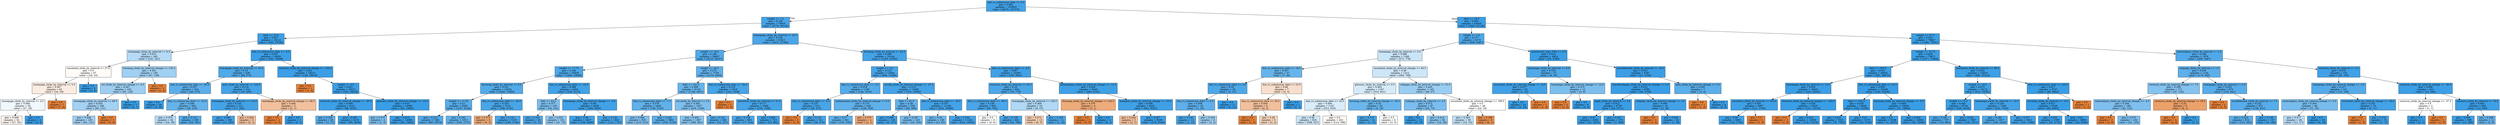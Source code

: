 digraph Tree {
node [shape=box, style="filled", color="black"] ;
0 [label="due_vs_submission_date <= 0.5\ngini = 0.083\nsamples = 153943\nvalue = [6670, 147273]", fillcolor="#399de5f3"] ;
1 [label="weight <= 1.5\ngini = 0.126\nsamples = 70923\nvalue = [4778, 66145]", fillcolor="#399de5ed"] ;
0 -> 1 [labeldistance=2.5, labelangle=45, headlabel="True"] ;
2 [label="date <= 33.0\ngini = 0.037\nsamples = 19112\nvalue = [363, 18749]", fillcolor="#399de5fa"] ;
1 -> 2 ;
3 [label="homepage_clicks_by_interval <= 6.5\ngini = 0.474\nsamples = 262\nvalue = [101, 161]", fillcolor="#399de55f"] ;
2 -> 3 ;
4 [label="oucontent_clicks_by_interval <= 37.0\ngini = 0.5\nsamples = 67\nvalue = [34, 33]", fillcolor="#e5813908"] ;
3 -> 4 ;
5 [label="homepage_clicks_by_interval <= 5.5\ngini = 0.497\nsamples = 63\nvalue = [34, 29]", fillcolor="#e5813925"] ;
4 -> 5 ;
6 [label="homepage_clicks_by_interval <= 4.5\ngini = 0.499\nsamples = 56\nvalue = [27, 29]", fillcolor="#399de512"] ;
5 -> 6 ;
7 [label="gini = 0.499\nsamples = 52\nvalue = [27, 25]", fillcolor="#e5813913"] ;
6 -> 7 ;
8 [label="gini = 0.0\nsamples = 4\nvalue = [0, 4]", fillcolor="#399de5ff"] ;
6 -> 8 ;
9 [label="gini = 0.0\nsamples = 7\nvalue = [7, 0]", fillcolor="#e58139ff"] ;
5 -> 9 ;
10 [label="gini = 0.0\nsamples = 4\nvalue = [0, 4]", fillcolor="#399de5ff"] ;
4 -> 10 ;
11 [label="forumng_clicks_by_interval_change <= 130.5\ngini = 0.451\nsamples = 195\nvalue = [67, 128]", fillcolor="#399de57a"] ;
3 -> 11 ;
12 [label="url_clicks_by_interval_change <= 4.5\ngini = 0.447\nsamples = 193\nvalue = [65, 128]", fillcolor="#399de57e"] ;
11 -> 12 ;
13 [label="homepage_clicks_by_interval <= 68.5\ngini = 0.455\nsamples = 186\nvalue = [65, 121]", fillcolor="#399de576"] ;
12 -> 13 ;
14 [label="gini = 0.448\nsamples = 183\nvalue = [62, 121]", fillcolor="#399de57c"] ;
13 -> 14 ;
15 [label="gini = 0.0\nsamples = 3\nvalue = [3, 0]", fillcolor="#e58139ff"] ;
13 -> 15 ;
16 [label="gini = 0.0\nsamples = 7\nvalue = [0, 7]", fillcolor="#399de5ff"] ;
12 -> 16 ;
17 [label="gini = 0.0\nsamples = 2\nvalue = [2, 0]", fillcolor="#e58139ff"] ;
11 -> 17 ;
18 [label="due_vs_submission_date <= -6.5\ngini = 0.027\nsamples = 18850\nvalue = [262, 18588]", fillcolor="#399de5fb"] ;
2 -> 18 ;
19 [label="homepage_clicks_by_interval <= 10.5\ngini = 0.19\nsamples = 638\nvalue = [68, 570]", fillcolor="#399de5e1"] ;
18 -> 19 ;
20 [label="due_vs_submission_date <= -85.5\ngini = 0.257\nsamples = 324\nvalue = [49, 275]", fillcolor="#399de5d2"] ;
19 -> 20 ;
21 [label="gini = 0.0\nsamples = 56\nvalue = [0, 56]", fillcolor="#399de5ff"] ;
20 -> 21 ;
22 [label="due_vs_submission_date <= -24.5\ngini = 0.299\nsamples = 268\nvalue = [49, 219]", fillcolor="#399de5c6"] ;
20 -> 22 ;
23 [label="gini = 0.475\nsamples = 62\nvalue = [24, 38]", fillcolor="#399de55e"] ;
22 -> 23 ;
24 [label="gini = 0.213\nsamples = 206\nvalue = [25, 181]", fillcolor="#399de5dc"] ;
22 -> 24 ;
25 [label="quiz_clicks_by_interval <= 102.0\ngini = 0.114\nsamples = 314\nvalue = [19, 295]", fillcolor="#399de5ef"] ;
19 -> 25 ;
26 [label="homepage_clicks_by_interval <= 119.0\ngini = 0.103\nsamples = 311\nvalue = [17, 294]", fillcolor="#399de5f0"] ;
25 -> 26 ;
27 [label="gini = 0.093\nsamples = 308\nvalue = [15, 293]", fillcolor="#399de5f2"] ;
26 -> 27 ;
28 [label="gini = 0.444\nsamples = 3\nvalue = [2, 1]", fillcolor="#e581397f"] ;
26 -> 28 ;
29 [label="homepage_clicks_by_interval_change <= 48.5\ngini = 0.444\nsamples = 3\nvalue = [2, 1]", fillcolor="#e581397f"] ;
25 -> 29 ;
30 [label="gini = 0.0\nsamples = 2\nvalue = [2, 0]", fillcolor="#e58139ff"] ;
29 -> 30 ;
31 [label="gini = 0.0\nsamples = 1\nvalue = [0, 1]", fillcolor="#399de5ff"] ;
29 -> 31 ;
32 [label="resource_clicks_by_interval_change <= -155.0\ngini = 0.021\nsamples = 18212\nvalue = [194, 18018]", fillcolor="#399de5fc"] ;
18 -> 32 ;
33 [label="gini = 0.0\nsamples = 1\nvalue = [1, 0]", fillcolor="#e58139ff"] ;
32 -> 33 ;
34 [label="weight <= 0.5\ngini = 0.021\nsamples = 18211\nvalue = [193, 18018]", fillcolor="#399de5fc"] ;
32 -> 34 ;
35 [label="resource_clicks_by_interval_change <= -45.5\ngini = 0.046\nsamples = 4151\nvalue = [98, 4053]", fillcolor="#399de5f9"] ;
34 -> 35 ;
36 [label="gini = 0.255\nsamples = 20\nvalue = [3, 17]", fillcolor="#399de5d2"] ;
35 -> 36 ;
37 [label="gini = 0.045\nsamples = 4131\nvalue = [95, 4036]", fillcolor="#399de5f9"] ;
35 -> 37 ;
38 [label="glossary_clicks_by_interval_change <= -12.0\ngini = 0.013\nsamples = 14060\nvalue = [95, 13965]", fillcolor="#399de5fd"] ;
34 -> 38 ;
39 [label="gini = 0.375\nsamples = 4\nvalue = [1, 3]", fillcolor="#399de5aa"] ;
38 -> 39 ;
40 [label="gini = 0.013\nsamples = 14056\nvalue = [94, 13962]", fillcolor="#399de5fd"] ;
38 -> 40 ;
41 [label="homepage_clicks_by_interval <= 25.5\ngini = 0.156\nsamples = 51811\nvalue = [4415, 47396]", fillcolor="#399de5e7"] ;
1 -> 41 ;
42 [label="weight <= 19.0\ngini = 0.199\nsamples = 28667\nvalue = [3210, 25457]", fillcolor="#399de5df"] ;
41 -> 42 ;
43 [label="weight <= 17.75\ngini = 0.168\nsamples = 20938\nvalue = [1940, 18998]", fillcolor="#399de5e5"] ;
42 -> 43 ;
44 [label="forumng_clicks_by_interval <= 6.5\ngini = 0.201\nsamples = 14534\nvalue = [1646, 12888]", fillcolor="#399de5de"] ;
43 -> 44 ;
45 [label="weight <= 11.25\ngini = 0.23\nsamples = 9393\nvalue = [1247, 8146]", fillcolor="#399de5d8"] ;
44 -> 45 ;
46 [label="gini = 0.213\nsamples = 7481\nvalue = [907, 6574]", fillcolor="#399de5dc"] ;
45 -> 46 ;
47 [label="gini = 0.292\nsamples = 1912\nvalue = [340, 1572]", fillcolor="#399de5c8"] ;
45 -> 47 ;
48 [label="due_vs_submission_date <= -40.0\ngini = 0.143\nsamples = 5141\nvalue = [399, 4742]", fillcolor="#399de5ea"] ;
44 -> 48 ;
49 [label="gini = 0.375\nsamples = 8\nvalue = [6, 2]", fillcolor="#e58139aa"] ;
48 -> 49 ;
50 [label="gini = 0.141\nsamples = 5133\nvalue = [393, 4740]", fillcolor="#399de5ea"] ;
48 -> 50 ;
51 [label="due_vs_submission_date <= -24.5\ngini = 0.088\nsamples = 6404\nvalue = [294, 6110]", fillcolor="#399de5f3"] ;
43 -> 51 ;
52 [label="date <= 64.5\ngini = 0.377\nsamples = 135\nvalue = [34, 101]", fillcolor="#399de5a9"] ;
51 -> 52 ;
53 [label="gini = 0.161\nsamples = 34\nvalue = [3, 31]", fillcolor="#399de5e6"] ;
52 -> 53 ;
54 [label="gini = 0.425\nsamples = 101\nvalue = [31, 70]", fillcolor="#399de58e"] ;
52 -> 54 ;
55 [label="homepage_clicks_by_interval_change <= -6.5\ngini = 0.08\nsamples = 6269\nvalue = [260, 6009]", fillcolor="#399de5f4"] ;
51 -> 55 ;
56 [label="gini = 0.06\nsamples = 4427\nvalue = [138, 4289]", fillcolor="#399de5f7"] ;
55 -> 56 ;
57 [label="gini = 0.124\nsamples = 1842\nvalue = [122, 1720]", fillcolor="#399de5ed"] ;
55 -> 57 ;
58 [label="weight <= 26.5\ngini = 0.275\nsamples = 7729\nvalue = [1270, 6459]", fillcolor="#399de5cd"] ;
42 -> 58 ;
59 [label="date <= 161.5\ngini = 0.309\nsamples = 6119\nvalue = [1168, 4951]", fillcolor="#399de5c3"] ;
58 -> 59 ;
60 [label="due_vs_submission_date <= -7.5\ngini = 0.278\nsamples = 4492\nvalue = [749, 3743]", fillcolor="#399de5cc"] ;
59 -> 60 ;
61 [label="gini = 0.384\nsamples = 830\nvalue = [215, 615]", fillcolor="#399de5a6"] ;
60 -> 61 ;
62 [label="gini = 0.249\nsamples = 3662\nvalue = [534, 3128]", fillcolor="#399de5d3"] ;
60 -> 62 ;
63 [label="url_clicks_by_interval <= 3.5\ngini = 0.382\nsamples = 1627\nvalue = [419, 1208]", fillcolor="#399de5a7"] ;
59 -> 63 ;
64 [label="gini = 0.405\nsamples = 1367\nvalue = [386, 981]", fillcolor="#399de59b"] ;
63 -> 64 ;
65 [label="gini = 0.222\nsamples = 260\nvalue = [33, 227]", fillcolor="#399de5da"] ;
63 -> 65 ;
66 [label="due_vs_submission_date <= -94.5\ngini = 0.119\nsamples = 1610\nvalue = [102, 1508]", fillcolor="#399de5ee"] ;
58 -> 66 ;
67 [label="gini = 0.0\nsamples = 2\nvalue = [2, 0]", fillcolor="#e58139ff"] ;
66 -> 67 ;
68 [label="oucontent_clicks_by_interval <= 51.5\ngini = 0.117\nsamples = 1608\nvalue = [100, 1508]", fillcolor="#399de5ee"] ;
66 -> 68 ;
69 [label="gini = 0.158\nsamples = 893\nvalue = [77, 816]", fillcolor="#399de5e7"] ;
68 -> 69 ;
70 [label="gini = 0.062\nsamples = 715\nvalue = [23, 692]", fillcolor="#399de5f7"] ;
68 -> 70 ;
71 [label="forumng_clicks_by_interval <= 43.5\ngini = 0.099\nsamples = 23144\nvalue = [1205, 21939]", fillcolor="#399de5f1"] ;
41 -> 71 ;
72 [label="weight <= 2.5\ngini = 0.123\nsamples = 12844\nvalue = [846, 11998]", fillcolor="#399de5ed"] ;
71 -> 72 ;
73 [label="due_vs_submission_date <= -2.5\ngini = 0.218\nsamples = 1158\nvalue = [144, 1014]", fillcolor="#399de5db"] ;
72 -> 73 ;
74 [label="due_vs_submission_date <= -5.5\ngini = 0.137\nsamples = 513\nvalue = [38, 475]", fillcolor="#399de5eb"] ;
73 -> 74 ;
75 [label="gini = 0.0\nsamples = 2\nvalue = [2, 0]", fillcolor="#e58139ff"] ;
74 -> 75 ;
76 [label="gini = 0.131\nsamples = 511\nvalue = [36, 475]", fillcolor="#399de5ec"] ;
74 -> 76 ;
77 [label="ouelluminate_clicks_by_interval_change <= 8.5\ngini = 0.275\nsamples = 645\nvalue = [106, 539]", fillcolor="#399de5cd"] ;
73 -> 77 ;
78 [label="gini = 0.27\nsamples = 641\nvalue = [103, 538]", fillcolor="#399de5ce"] ;
77 -> 78 ;
79 [label="gini = 0.375\nsamples = 4\nvalue = [3, 1]", fillcolor="#e58139aa"] ;
77 -> 79 ;
80 [label="ouwiki_clicks_by_interval_change <= -27.5\ngini = 0.113\nsamples = 11686\nvalue = [702, 10984]", fillcolor="#399de5ef"] ;
72 -> 80 ;
81 [label="date <= 91.5\ngini = 0.28\nsamples = 356\nvalue = [60, 296]", fillcolor="#399de5cb"] ;
80 -> 81 ;
82 [label="gini = 0.086\nsamples = 133\nvalue = [6, 127]", fillcolor="#399de5f3"] ;
81 -> 82 ;
83 [label="gini = 0.367\nsamples = 223\nvalue = [54, 169]", fillcolor="#399de5ae"] ;
81 -> 83 ;
84 [label="due_vs_submission_date <= -20.5\ngini = 0.107\nsamples = 11330\nvalue = [642, 10688]", fillcolor="#399de5f0"] ;
80 -> 84 ;
85 [label="gini = 0.34\nsamples = 106\nvalue = [23, 83]", fillcolor="#399de5b8"] ;
84 -> 85 ;
86 [label="gini = 0.104\nsamples = 11224\nvalue = [619, 10605]", fillcolor="#399de5f0"] ;
84 -> 86 ;
87 [label="due_vs_submission_date <= -6.5\ngini = 0.067\nsamples = 10300\nvalue = [359, 9941]", fillcolor="#399de5f6"] ;
71 -> 87 ;
88 [label="resource_clicks_by_interval <= 34.5\ngini = 0.16\nsamples = 854\nvalue = [75, 779]", fillcolor="#399de5e6"] ;
87 -> 88 ;
89 [label="due_vs_submission_date <= -40.5\ngini = 0.146\nsamples = 830\nvalue = [66, 764]", fillcolor="#399de5e9"] ;
88 -> 89 ;
90 [label="gini = 0.5\nsamples = 8\nvalue = [4, 4]", fillcolor="#e5813900"] ;
89 -> 90 ;
91 [label="gini = 0.139\nsamples = 822\nvalue = [62, 760]", fillcolor="#399de5ea"] ;
89 -> 91 ;
92 [label="homepage_clicks_by_interval <= 128.5\ngini = 0.469\nsamples = 24\nvalue = [9, 15]", fillcolor="#399de566"] ;
88 -> 92 ;
93 [label="gini = 0.473\nsamples = 13\nvalue = [8, 5]", fillcolor="#e5813960"] ;
92 -> 93 ;
94 [label="gini = 0.165\nsamples = 11\nvalue = [1, 10]", fillcolor="#399de5e6"] ;
92 -> 94 ;
95 [label="externalquiz_clicks_by_interval_change <= -12.5\ngini = 0.058\nsamples = 9446\nvalue = [284, 9162]", fillcolor="#399de5f7"] ;
87 -> 95 ;
96 [label="forumng_clicks_by_interval_change <= 216.0\ngini = 0.375\nsamples = 4\nvalue = [3, 1]", fillcolor="#e58139aa"] ;
95 -> 96 ;
97 [label="gini = 0.0\nsamples = 3\nvalue = [3, 0]", fillcolor="#e58139ff"] ;
96 -> 97 ;
98 [label="gini = 0.0\nsamples = 1\nvalue = [0, 1]", fillcolor="#399de5ff"] ;
96 -> 98 ;
99 [label="dualpane_clicks_by_interval_change <= -23.5\ngini = 0.058\nsamples = 9442\nvalue = [281, 9161]", fillcolor="#399de5f7"] ;
95 -> 99 ;
100 [label="gini = 0.444\nsamples = 3\nvalue = [2, 1]", fillcolor="#e581397f"] ;
99 -> 100 ;
101 [label="gini = 0.057\nsamples = 9439\nvalue = [279, 9160]", fillcolor="#399de5f7"] ;
99 -> 101 ;
102 [label="date <= 19.5\ngini = 0.045\nsamples = 83020\nvalue = [1892, 81128]", fillcolor="#399de5f9"] ;
0 -> 102 [labeldistance=2.5, labelangle=-45, headlabel="False"] ;
103 [label="weight <= 1.0\ngini = 0.177\nsamples = 6173\nvalue = [606, 5567]", fillcolor="#399de5e3"] ;
102 -> 103 ;
104 [label="homepage_clicks_by_interval <= 0.5\ngini = 0.488\nsamples = 1349\nvalue = [571, 778]", fillcolor="#399de544"] ;
103 -> 104 ;
105 [label="due_vs_submission_date <= 18.5\ngini = 0.307\nsamples = 37\nvalue = [7, 30]", fillcolor="#399de5c4"] ;
104 -> 105 ;
106 [label="due_vs_submission_date <= 3.5\ngini = 0.18\nsamples = 30\nvalue = [3, 27]", fillcolor="#399de5e3"] ;
105 -> 106 ;
107 [label="due_vs_submission_date <= 2.5\ngini = 0.266\nsamples = 19\nvalue = [3, 16]", fillcolor="#399de5cf"] ;
106 -> 107 ;
108 [label="gini = 0.142\nsamples = 13\nvalue = [1, 12]", fillcolor="#399de5ea"] ;
107 -> 108 ;
109 [label="gini = 0.444\nsamples = 6\nvalue = [2, 4]", fillcolor="#399de57f"] ;
107 -> 109 ;
110 [label="gini = 0.0\nsamples = 11\nvalue = [0, 11]", fillcolor="#399de5ff"] ;
106 -> 110 ;
111 [label="due_vs_submission_date <= 23.0\ngini = 0.49\nsamples = 7\nvalue = [4, 3]", fillcolor="#e5813940"] ;
105 -> 111 ;
112 [label="due_vs_submission_date <= 20.5\ngini = 0.444\nsamples = 6\nvalue = [4, 2]", fillcolor="#e581397f"] ;
111 -> 112 ;
113 [label="gini = 0.0\nsamples = 1\nvalue = [1, 0]", fillcolor="#e58139ff"] ;
112 -> 113 ;
114 [label="gini = 0.48\nsamples = 5\nvalue = [3, 2]", fillcolor="#e5813955"] ;
112 -> 114 ;
115 [label="gini = 0.0\nsamples = 1\nvalue = [0, 1]", fillcolor="#399de5ff"] ;
111 -> 115 ;
116 [label="oucontent_clicks_by_interval_change <= 84.5\ngini = 0.49\nsamples = 1312\nvalue = [564, 748]", fillcolor="#399de53f"] ;
104 -> 116 ;
117 [label="glossary_clicks_by_interval <= 3.5\ngini = 0.493\nsamples = 1167\nvalue = [516, 651]", fillcolor="#399de535"] ;
116 -> 117 ;
118 [label="due_vs_submission_date <= 10.5\ngini = 0.494\nsamples = 1147\nvalue = [512, 635]", fillcolor="#399de531"] ;
117 -> 118 ;
119 [label="gini = 0.49\nsamples = 925\nvalue = [398, 527]", fillcolor="#399de53e"] ;
118 -> 119 ;
120 [label="gini = 0.5\nsamples = 222\nvalue = [114, 108]", fillcolor="#e581390d"] ;
118 -> 120 ;
121 [label="forumng_clicks_by_interval_change <= 40.0\ngini = 0.32\nsamples = 20\nvalue = [4, 16]", fillcolor="#399de5bf"] ;
117 -> 121 ;
122 [label="gini = 0.133\nsamples = 14\nvalue = [1, 13]", fillcolor="#399de5eb"] ;
121 -> 122 ;
123 [label="gini = 0.5\nsamples = 6\nvalue = [3, 3]", fillcolor="#e5813900"] ;
121 -> 123 ;
124 [label="subpage_clicks_by_interval_change <= 23.5\ngini = 0.443\nsamples = 145\nvalue = [48, 97]", fillcolor="#399de581"] ;
116 -> 124 ;
125 [label="subpage_clicks_by_interval <= 4.5\ngini = 0.372\nsamples = 97\nvalue = [24, 73]", fillcolor="#399de5ab"] ;
124 -> 125 ;
126 [label="gini = 0.0\nsamples = 15\nvalue = [0, 15]", fillcolor="#399de5ff"] ;
125 -> 126 ;
127 [label="gini = 0.414\nsamples = 82\nvalue = [24, 58]", fillcolor="#399de595"] ;
125 -> 127 ;
128 [label="oucontent_clicks_by_interval_change <= 198.0\ngini = 0.5\nsamples = 48\nvalue = [24, 24]", fillcolor="#e5813900"] ;
124 -> 128 ;
129 [label="gini = 0.484\nsamples = 39\nvalue = [16, 23]", fillcolor="#399de54e"] ;
128 -> 129 ;
130 [label="gini = 0.198\nsamples = 9\nvalue = [8, 1]", fillcolor="#e58139df"] ;
128 -> 130 ;
131 [label="assessment_type_TMA <= 0.5\ngini = 0.014\nsamples = 4824\nvalue = [35, 4789]", fillcolor="#399de5fd"] ;
103 -> 131 ;
132 [label="homepage_clicks_by_interval <= 8.0\ngini = 0.193\nsamples = 37\nvalue = [4, 33]", fillcolor="#399de5e0"] ;
131 -> 132 ;
133 [label="oucontent_clicks_by_interval_change <= 16.5\ngini = 0.077\nsamples = 25\nvalue = [1, 24]", fillcolor="#399de5f4"] ;
132 -> 133 ;
134 [label="gini = 0.0\nsamples = 24\nvalue = [0, 24]", fillcolor="#399de5ff"] ;
133 -> 134 ;
135 [label="gini = 0.0\nsamples = 1\nvalue = [1, 0]", fillcolor="#e58139ff"] ;
133 -> 135 ;
136 [label="homepage_clicks_by_interval_change <= 12.0\ngini = 0.375\nsamples = 12\nvalue = [3, 9]", fillcolor="#399de5aa"] ;
132 -> 136 ;
137 [label="gini = 0.0\nsamples = 3\nvalue = [3, 0]", fillcolor="#e58139ff"] ;
136 -> 137 ;
138 [label="gini = 0.0\nsamples = 9\nvalue = [0, 9]", fillcolor="#399de5ff"] ;
136 -> 138 ;
139 [label="oucollaborate_clicks_by_interval <= 16.5\ngini = 0.013\nsamples = 4787\nvalue = [31, 4756]", fillcolor="#399de5fd"] ;
131 -> 139 ;
140 [label="sharedsubpage_clicks_by_interval_change <= 0.5\ngini = 0.012\nsamples = 4780\nvalue = [30, 4750]", fillcolor="#399de5fd"] ;
139 -> 140 ;
141 [label="page_clicks_by_interval <= 4.5\ngini = 0.012\nsamples = 4739\nvalue = [28, 4711]", fillcolor="#399de5fd"] ;
140 -> 141 ;
142 [label="gini = 0.01\nsamples = 4364\nvalue = [21, 4343]", fillcolor="#399de5fe"] ;
141 -> 142 ;
143 [label="gini = 0.037\nsamples = 375\nvalue = [7, 368]", fillcolor="#399de5fa"] ;
141 -> 143 ;
144 [label="subpage_clicks_by_interval_change <= 3.5\ngini = 0.093\nsamples = 41\nvalue = [2, 39]", fillcolor="#399de5f2"] ;
140 -> 144 ;
145 [label="gini = 0.0\nsamples = 1\nvalue = [1, 0]", fillcolor="#e58139ff"] ;
144 -> 145 ;
146 [label="gini = 0.049\nsamples = 40\nvalue = [1, 39]", fillcolor="#399de5f8"] ;
144 -> 146 ;
147 [label="quiz_clicks_by_interval_change <= 2.5\ngini = 0.245\nsamples = 7\nvalue = [1, 6]", fillcolor="#399de5d4"] ;
139 -> 147 ;
148 [label="gini = 0.0\nsamples = 1\nvalue = [1, 0]", fillcolor="#e58139ff"] ;
147 -> 148 ;
149 [label="gini = 0.0\nsamples = 6\nvalue = [0, 6]", fillcolor="#399de5ff"] ;
147 -> 149 ;
150 [label="weight <= 67.5\ngini = 0.033\nsamples = 76847\nvalue = [1286, 75561]", fillcolor="#399de5fb"] ;
102 -> 150 ;
151 [label="weight <= 13.75\ngini = 0.028\nsamples = 74971\nvalue = [1077, 73894]", fillcolor="#399de5fb"] ;
150 -> 151 ;
152 [label="date <= 183.5\ngini = 0.015\nsamples = 49052\nvalue = [382, 48670]", fillcolor="#399de5fd"] ;
151 -> 152 ;
153 [label="homepage_clicks_by_interval <= 13.5\ngini = 0.029\nsamples = 16504\nvalue = [242, 16262]", fillcolor="#399de5fb"] ;
152 -> 153 ;
154 [label="oucontent_clicks_by_interval <= 243.0\ngini = 0.061\nsamples = 3867\nvalue = [121, 3746]", fillcolor="#399de5f7"] ;
153 -> 154 ;
155 [label="gini = 0.06\nsamples = 3866\nvalue = [120, 3746]", fillcolor="#399de5f7"] ;
154 -> 155 ;
156 [label="gini = 0.0\nsamples = 1\nvalue = [1, 0]", fillcolor="#e58139ff"] ;
154 -> 156 ;
157 [label="resource_clicks_by_interval_change <= -163.0\ngini = 0.019\nsamples = 12637\nvalue = [121, 12516]", fillcolor="#399de5fd"] ;
153 -> 157 ;
158 [label="gini = 0.0\nsamples = 1\nvalue = [1, 0]", fillcolor="#e58139ff"] ;
157 -> 158 ;
159 [label="gini = 0.019\nsamples = 12636\nvalue = [120, 12516]", fillcolor="#399de5fd"] ;
157 -> 159 ;
160 [label="due_vs_submission_date <= 32.5\ngini = 0.009\nsamples = 32548\nvalue = [140, 32408]", fillcolor="#399de5fe"] ;
152 -> 160 ;
161 [label="date <= 232.5\ngini = 0.016\nsamples = 12608\nvalue = [103, 12505]", fillcolor="#399de5fd"] ;
160 -> 161 ;
162 [label="gini = 0.021\nsamples = 7433\nvalue = [78, 7355]", fillcolor="#399de5fc"] ;
161 -> 162 ;
163 [label="gini = 0.01\nsamples = 5175\nvalue = [25, 5150]", fillcolor="#399de5fe"] ;
161 -> 163 ;
164 [label="forumng_clicks_by_interval_change <= -5.5\ngini = 0.004\nsamples = 19940\nvalue = [37, 19903]", fillcolor="#399de5ff"] ;
160 -> 164 ;
165 [label="gini = 0.0\nsamples = 5338\nvalue = [1, 5337]", fillcolor="#399de5ff"] ;
164 -> 165 ;
166 [label="gini = 0.005\nsamples = 14602\nvalue = [36, 14566]", fillcolor="#399de5fe"] ;
164 -> 166 ;
167 [label="oucontent_clicks_by_interval <= 89.5\ngini = 0.052\nsamples = 25919\nvalue = [695, 25224]", fillcolor="#399de5f8"] ;
151 -> 167 ;
168 [label="weight <= 19.0\ngini = 0.073\nsamples = 16172\nvalue = [610, 15562]", fillcolor="#399de5f5"] ;
167 -> 168 ;
169 [label="weight <= 15.5\ngini = 0.045\nsamples = 8734\nvalue = [200, 8534]", fillcolor="#399de5f9"] ;
168 -> 169 ;
170 [label="gini = 0.181\nsamples = 737\nvalue = [74, 663]", fillcolor="#399de5e3"] ;
169 -> 170 ;
171 [label="gini = 0.031\nsamples = 7997\nvalue = [126, 7871]", fillcolor="#399de5fb"] ;
169 -> 171 ;
172 [label="homepage_clicks_by_interval <= 14.5\ngini = 0.104\nsamples = 7438\nvalue = [410, 7028]", fillcolor="#399de5f0"] ;
168 -> 172 ;
173 [label="gini = 0.183\nsamples = 1817\nvalue = [185, 1632]", fillcolor="#399de5e2"] ;
172 -> 173 ;
174 [label="gini = 0.077\nsamples = 5621\nvalue = [225, 5396]", fillcolor="#399de5f4"] ;
172 -> 174 ;
175 [label="due_vs_submission_date <= 125.0\ngini = 0.017\nsamples = 9747\nvalue = [85, 9662]", fillcolor="#399de5fd"] ;
167 -> 175 ;
176 [label="forumng_clicks_by_interval <= 15.5\ngini = 0.017\nsamples = 9746\nvalue = [84, 9662]", fillcolor="#399de5fd"] ;
175 -> 176 ;
177 [label="gini = 0.035\nsamples = 2766\nvalue = [50, 2716]", fillcolor="#399de5fa"] ;
176 -> 177 ;
178 [label="gini = 0.01\nsamples = 6980\nvalue = [34, 6946]", fillcolor="#399de5fe"] ;
176 -> 178 ;
179 [label="gini = 0.0\nsamples = 1\nvalue = [1, 0]", fillcolor="#e58139ff"] ;
175 -> 179 ;
180 [label="externalquiz_clicks_by_interval <= 1.5\ngini = 0.198\nsamples = 1876\nvalue = [209, 1667]", fillcolor="#399de5df"] ;
150 -> 180 ;
181 [label="subpage_clicks_by_interval <= 1.5\ngini = 0.264\nsamples = 1144\nvalue = [179, 965]", fillcolor="#399de5d0"] ;
180 -> 181 ;
182 [label="resource_clicks_by_interval_change <= 7.5\ngini = 0.399\nsamples = 171\nvalue = [47, 124]", fillcolor="#399de59e"] ;
181 -> 182 ;
183 [label="externalquiz_clicks_by_interval_change <= -4.5\ngini = 0.384\nsamples = 166\nvalue = [43, 123]", fillcolor="#399de5a6"] ;
182 -> 183 ;
184 [label="gini = 0.0\nsamples = 2\nvalue = [2, 0]", fillcolor="#e58139ff"] ;
183 -> 184 ;
185 [label="gini = 0.375\nsamples = 164\nvalue = [41, 123]", fillcolor="#399de5aa"] ;
183 -> 185 ;
186 [label="resource_clicks_by_interval_change <= 26.0\ngini = 0.32\nsamples = 5\nvalue = [4, 1]", fillcolor="#e58139bf"] ;
182 -> 186 ;
187 [label="gini = 0.0\nsamples = 4\nvalue = [4, 0]", fillcolor="#e58139ff"] ;
186 -> 187 ;
188 [label="gini = 0.0\nsamples = 1\nvalue = [0, 1]", fillcolor="#399de5ff"] ;
186 -> 188 ;
189 [label="homepage_clicks_by_interval <= 0.5\ngini = 0.235\nsamples = 973\nvalue = [132, 841]", fillcolor="#399de5d7"] ;
181 -> 189 ;
190 [label="gini = 0.0\nsamples = 2\nvalue = [2, 0]", fillcolor="#e58139ff"] ;
189 -> 190 ;
191 [label="oucollaborate_clicks_by_interval <= 7.5\ngini = 0.232\nsamples = 971\nvalue = [130, 841]", fillcolor="#399de5d8"] ;
189 -> 191 ;
192 [label="gini = 0.253\nsamples = 814\nvalue = [121, 693]", fillcolor="#399de5d2"] ;
191 -> 192 ;
193 [label="gini = 0.108\nsamples = 157\nvalue = [9, 148]", fillcolor="#399de5ef"] ;
191 -> 193 ;
194 [label="resource_clicks_by_interval <= 4.5\ngini = 0.079\nsamples = 732\nvalue = [30, 702]", fillcolor="#399de5f4"] ;
180 -> 194 ;
195 [label="homepage_clicks_by_interval_change <= -3.5\ngini = 0.217\nsamples = 121\nvalue = [15, 106]", fillcolor="#399de5db"] ;
194 -> 195 ;
196 [label="externalquiz_clicks_by_interval_change <= 5.5\ngini = 0.364\nsamples = 46\nvalue = [11, 35]", fillcolor="#399de5af"] ;
195 -> 196 ;
197 [label="gini = 0.477\nsamples = 28\nvalue = [11, 17]", fillcolor="#399de55a"] ;
196 -> 197 ;
198 [label="gini = 0.0\nsamples = 18\nvalue = [0, 18]", fillcolor="#399de5ff"] ;
196 -> 198 ;
199 [label="oucontent_clicks_by_interval_change <= -64.0\ngini = 0.101\nsamples = 75\nvalue = [4, 71]", fillcolor="#399de5f1"] ;
195 -> 199 ;
200 [label="gini = 0.0\nsamples = 1\nvalue = [1, 0]", fillcolor="#e58139ff"] ;
199 -> 200 ;
201 [label="gini = 0.078\nsamples = 74\nvalue = [3, 71]", fillcolor="#399de5f4"] ;
199 -> 201 ;
202 [label="resource_clicks_by_interval_change <= -36.5\ngini = 0.048\nsamples = 611\nvalue = [15, 596]", fillcolor="#399de5f9"] ;
194 -> 202 ;
203 [label="resource_clicks_by_interval_change <= -37.5\ngini = 0.5\nsamples = 2\nvalue = [1, 1]", fillcolor="#e5813900"] ;
202 -> 203 ;
204 [label="gini = 0.0\nsamples = 1\nvalue = [0, 1]", fillcolor="#399de5ff"] ;
203 -> 204 ;
205 [label="gini = 0.0\nsamples = 1\nvalue = [1, 0]", fillcolor="#e58139ff"] ;
203 -> 205 ;
206 [label="resource_clicks_by_interval <= 78.5\ngini = 0.045\nsamples = 609\nvalue = [14, 595]", fillcolor="#399de5f9"] ;
202 -> 206 ;
207 [label="gini = 0.039\nsamples = 598\nvalue = [12, 586]", fillcolor="#399de5fa"] ;
206 -> 207 ;
208 [label="gini = 0.298\nsamples = 11\nvalue = [2, 9]", fillcolor="#399de5c6"] ;
206 -> 208 ;
}